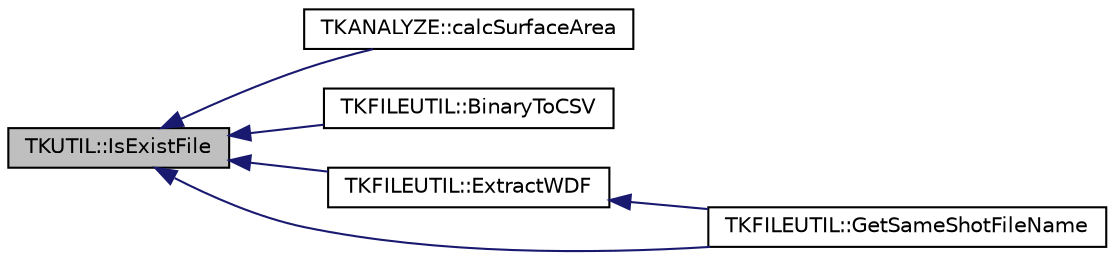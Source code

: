 digraph "TKUTIL::IsExistFile"
{
  edge [fontname="Helvetica",fontsize="10",labelfontname="Helvetica",labelfontsize="10"];
  node [fontname="Helvetica",fontsize="10",shape=record];
  rankdir="LR";
  Node1 [label="TKUTIL::IsExistFile",height=0.2,width=0.4,color="black", fillcolor="grey75", style="filled", fontcolor="black"];
  Node1 -> Node2 [dir="back",color="midnightblue",fontsize="10",style="solid",fontname="Helvetica"];
  Node2 [label="TKANALYZE::calcSurfaceArea",height=0.2,width=0.4,color="black", fillcolor="white", style="filled",URL="$class_t_k_a_n_a_l_y_z_e.html#ae7ea90bd92b92e5e75f89a5c5c6bbabb"];
  Node1 -> Node3 [dir="back",color="midnightblue",fontsize="10",style="solid",fontname="Helvetica"];
  Node3 [label="TKFILEUTIL::BinaryToCSV",height=0.2,width=0.4,color="black", fillcolor="white", style="filled",URL="$namespace_t_k_f_i_l_e_u_t_i_l.html#afb1f2be7ac9b585fc688a2c9a0e50094"];
  Node1 -> Node4 [dir="back",color="midnightblue",fontsize="10",style="solid",fontname="Helvetica"];
  Node4 [label="TKFILEUTIL::ExtractWDF",height=0.2,width=0.4,color="black", fillcolor="white", style="filled",URL="$namespace_t_k_f_i_l_e_u_t_i_l.html#a021f69b1dbf05a9501e30326b836c2a9"];
  Node4 -> Node5 [dir="back",color="midnightblue",fontsize="10",style="solid",fontname="Helvetica"];
  Node5 [label="TKFILEUTIL::GetSameShotFileName",height=0.2,width=0.4,color="black", fillcolor="white", style="filled",URL="$namespace_t_k_f_i_l_e_u_t_i_l.html#a378ed1b7bfa3028b922a122f72f38b28"];
  Node1 -> Node5 [dir="back",color="midnightblue",fontsize="10",style="solid",fontname="Helvetica"];
}
